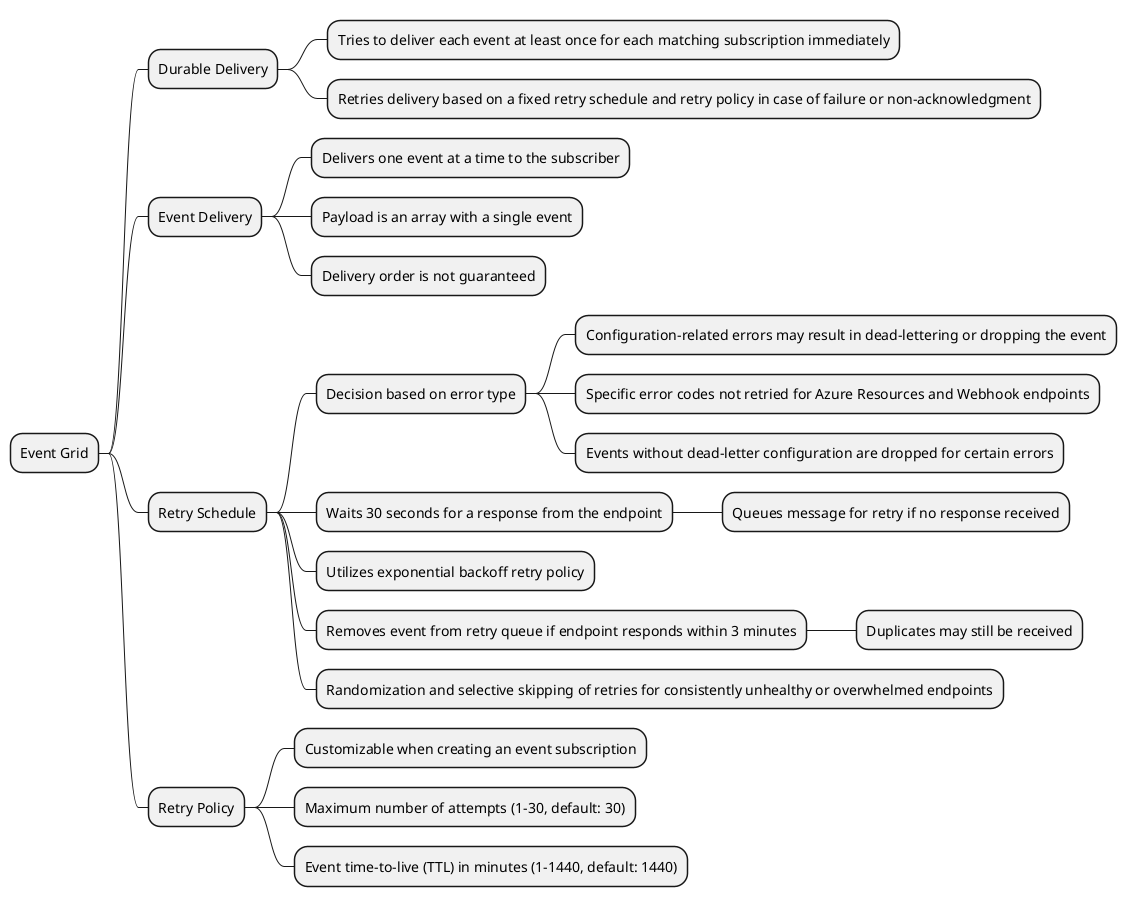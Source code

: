@startmindmap
* Event Grid
** Durable Delivery
*** Tries to deliver each event at least once for each matching subscription immediately
*** Retries delivery based on a fixed retry schedule and retry policy in case of failure or non-acknowledgment
** Event Delivery
*** Delivers one event at a time to the subscriber
*** Payload is an array with a single event
*** Delivery order is not guaranteed
** Retry Schedule
*** Decision based on error type
**** Configuration-related errors may result in dead-lettering or dropping the event
**** Specific error codes not retried for Azure Resources and Webhook endpoints
**** Events without dead-letter configuration are dropped for certain errors
*** Waits 30 seconds for a response from the endpoint
**** Queues message for retry if no response received
*** Utilizes exponential backoff retry policy
*** Removes event from retry queue if endpoint responds within 3 minutes
**** Duplicates may still be received
*** Randomization and selective skipping of retries for consistently unhealthy or overwhelmed endpoints
** Retry Policy
*** Customizable when creating an event subscription
*** Maximum number of attempts (1-30, default: 30)
*** Event time-to-live (TTL) in minutes (1-1440, default: 1440)
@endmindmap
